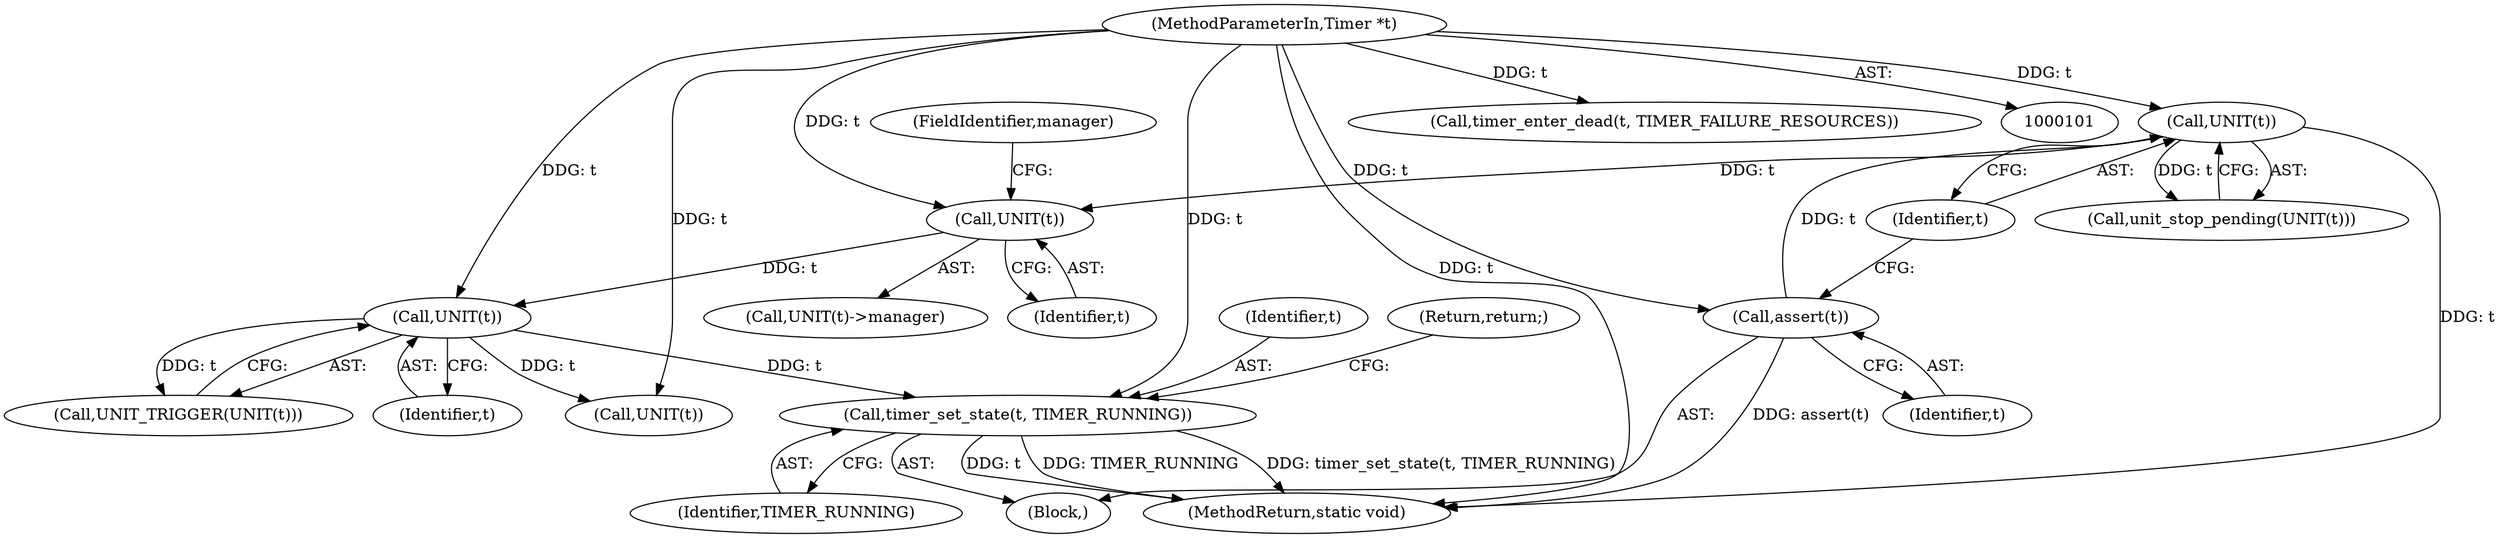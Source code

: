 digraph "0_systemd_ee735086f8670be1591fa9593e80dd60163a7a2f_1@pointer" {
"1000159" [label="(Call,timer_set_state(t, TIMER_RUNNING))"];
"1000125" [label="(Call,UNIT(t))"];
"1000120" [label="(Call,UNIT(t))"];
"1000113" [label="(Call,UNIT(t))"];
"1000109" [label="(Call,assert(t))"];
"1000102" [label="(MethodParameterIn,Timer *t)"];
"1000124" [label="(Call,UNIT_TRIGGER(UNIT(t)))"];
"1000122" [label="(FieldIdentifier,manager)"];
"1000112" [label="(Call,unit_stop_pending(UNIT(t)))"];
"1000109" [label="(Call,assert(t))"];
"1000161" [label="(Identifier,TIMER_RUNNING)"];
"1000119" [label="(Call,UNIT(t)->manager)"];
"1000175" [label="(MethodReturn,static void)"];
"1000110" [label="(Identifier,t)"];
"1000165" [label="(Call,UNIT(t))"];
"1000172" [label="(Call,timer_enter_dead(t, TIMER_FAILURE_RESOURCES))"];
"1000113" [label="(Call,UNIT(t))"];
"1000121" [label="(Identifier,t)"];
"1000102" [label="(MethodParameterIn,Timer *t)"];
"1000159" [label="(Call,timer_set_state(t, TIMER_RUNNING))"];
"1000162" [label="(Return,return;)"];
"1000114" [label="(Identifier,t)"];
"1000125" [label="(Call,UNIT(t))"];
"1000160" [label="(Identifier,t)"];
"1000120" [label="(Call,UNIT(t))"];
"1000103" [label="(Block,)"];
"1000126" [label="(Identifier,t)"];
"1000159" -> "1000103"  [label="AST: "];
"1000159" -> "1000161"  [label="CFG: "];
"1000160" -> "1000159"  [label="AST: "];
"1000161" -> "1000159"  [label="AST: "];
"1000162" -> "1000159"  [label="CFG: "];
"1000159" -> "1000175"  [label="DDG: timer_set_state(t, TIMER_RUNNING)"];
"1000159" -> "1000175"  [label="DDG: t"];
"1000159" -> "1000175"  [label="DDG: TIMER_RUNNING"];
"1000125" -> "1000159"  [label="DDG: t"];
"1000102" -> "1000159"  [label="DDG: t"];
"1000125" -> "1000124"  [label="AST: "];
"1000125" -> "1000126"  [label="CFG: "];
"1000126" -> "1000125"  [label="AST: "];
"1000124" -> "1000125"  [label="CFG: "];
"1000125" -> "1000124"  [label="DDG: t"];
"1000120" -> "1000125"  [label="DDG: t"];
"1000102" -> "1000125"  [label="DDG: t"];
"1000125" -> "1000165"  [label="DDG: t"];
"1000120" -> "1000119"  [label="AST: "];
"1000120" -> "1000121"  [label="CFG: "];
"1000121" -> "1000120"  [label="AST: "];
"1000122" -> "1000120"  [label="CFG: "];
"1000113" -> "1000120"  [label="DDG: t"];
"1000102" -> "1000120"  [label="DDG: t"];
"1000113" -> "1000112"  [label="AST: "];
"1000113" -> "1000114"  [label="CFG: "];
"1000114" -> "1000113"  [label="AST: "];
"1000112" -> "1000113"  [label="CFG: "];
"1000113" -> "1000175"  [label="DDG: t"];
"1000113" -> "1000112"  [label="DDG: t"];
"1000109" -> "1000113"  [label="DDG: t"];
"1000102" -> "1000113"  [label="DDG: t"];
"1000109" -> "1000103"  [label="AST: "];
"1000109" -> "1000110"  [label="CFG: "];
"1000110" -> "1000109"  [label="AST: "];
"1000114" -> "1000109"  [label="CFG: "];
"1000109" -> "1000175"  [label="DDG: assert(t)"];
"1000102" -> "1000109"  [label="DDG: t"];
"1000102" -> "1000101"  [label="AST: "];
"1000102" -> "1000175"  [label="DDG: t"];
"1000102" -> "1000165"  [label="DDG: t"];
"1000102" -> "1000172"  [label="DDG: t"];
}
